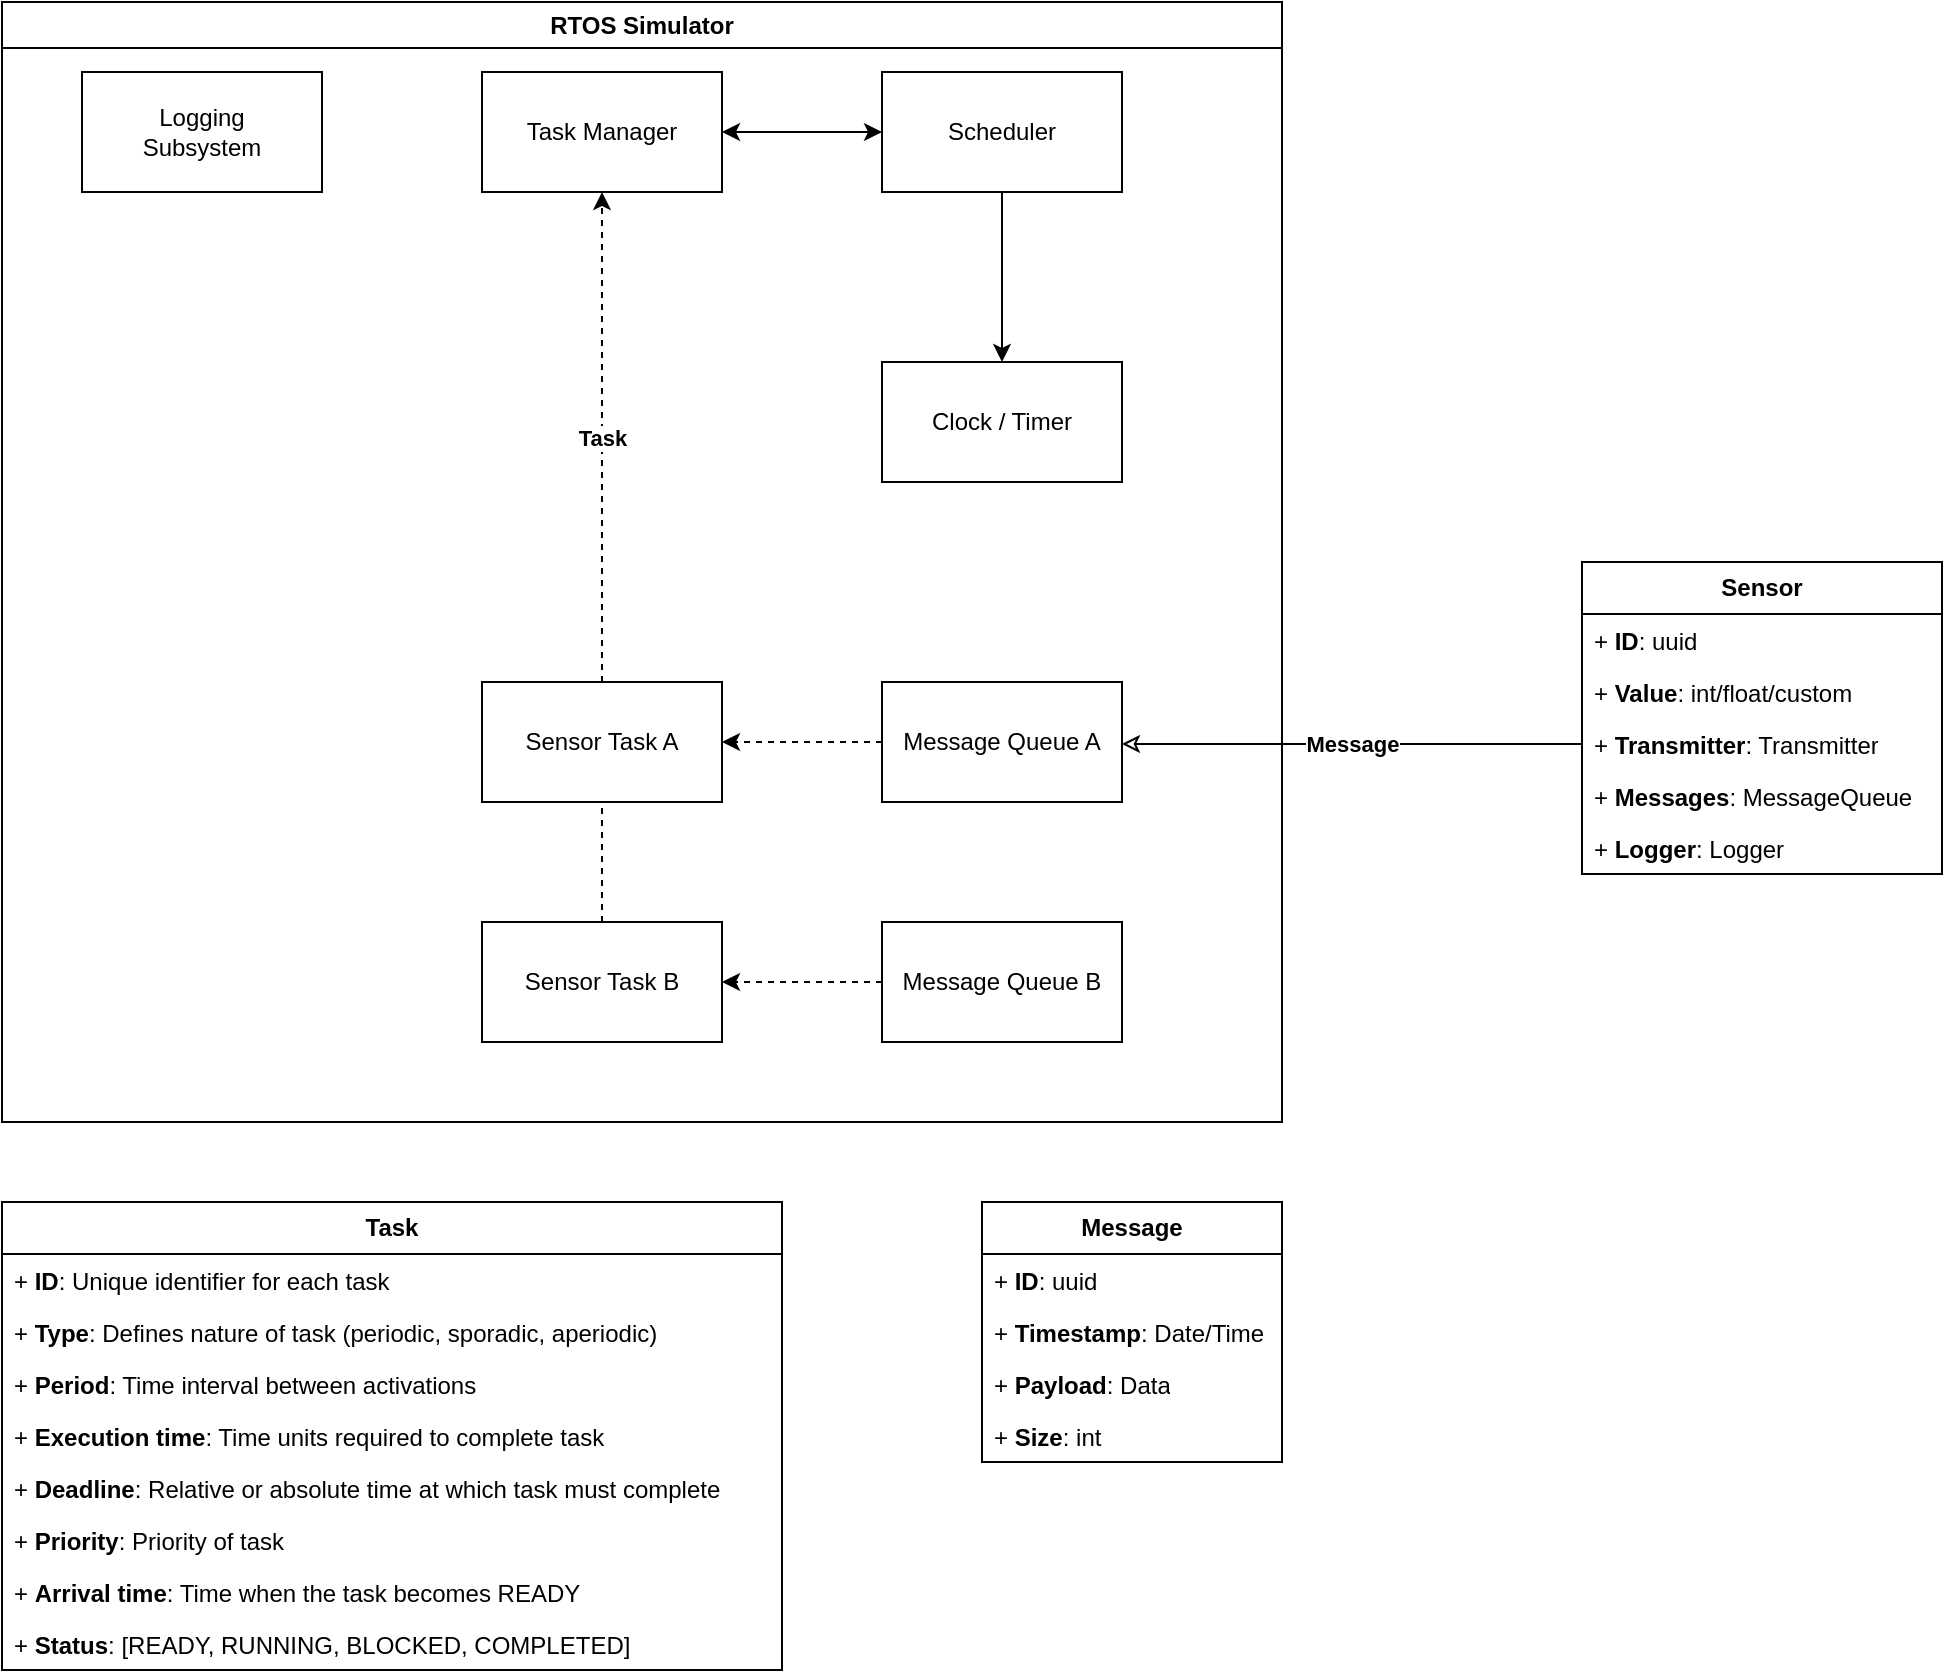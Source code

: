 <mxfile version="26.0.16">
  <diagram name="Page-1" id="EvJ6R9cFDd4Ia9LH-PfB">
    <mxGraphModel dx="1562" dy="1038" grid="1" gridSize="10" guides="1" tooltips="1" connect="1" arrows="1" fold="1" page="1" pageScale="1" pageWidth="1100" pageHeight="850" math="0" shadow="0">
      <root>
        <mxCell id="0" />
        <mxCell id="1" parent="0" />
        <mxCell id="rmXd2HP0paKcIJOTQnBb-1" value="&lt;b&gt;Sensor&lt;/b&gt;" style="swimlane;fontStyle=0;childLayout=stackLayout;horizontal=1;startSize=26;fillColor=none;horizontalStack=0;resizeParent=1;resizeParentMax=0;resizeLast=0;collapsible=1;marginBottom=0;whiteSpace=wrap;html=1;" parent="1" vertex="1">
          <mxGeometry x="910" y="400" width="180" height="156" as="geometry" />
        </mxCell>
        <mxCell id="rmXd2HP0paKcIJOTQnBb-2" value="+ &lt;b&gt;ID&lt;/b&gt;: uuid" style="text;strokeColor=none;fillColor=none;align=left;verticalAlign=top;spacingLeft=4;spacingRight=4;overflow=hidden;rotatable=0;points=[[0,0.5],[1,0.5]];portConstraint=eastwest;whiteSpace=wrap;html=1;" parent="rmXd2HP0paKcIJOTQnBb-1" vertex="1">
          <mxGeometry y="26" width="180" height="26" as="geometry" />
        </mxCell>
        <mxCell id="rmXd2HP0paKcIJOTQnBb-3" value="+ &lt;b&gt;Value&lt;/b&gt;: int/float/custom" style="text;strokeColor=none;fillColor=none;align=left;verticalAlign=top;spacingLeft=4;spacingRight=4;overflow=hidden;rotatable=0;points=[[0,0.5],[1,0.5]];portConstraint=eastwest;whiteSpace=wrap;html=1;" parent="rmXd2HP0paKcIJOTQnBb-1" vertex="1">
          <mxGeometry y="52" width="180" height="26" as="geometry" />
        </mxCell>
        <mxCell id="rmXd2HP0paKcIJOTQnBb-4" value="+ &lt;b&gt;Transmitter&lt;/b&gt;: Transmitter" style="text;strokeColor=none;fillColor=none;align=left;verticalAlign=top;spacingLeft=4;spacingRight=4;overflow=hidden;rotatable=0;points=[[0,0.5],[1,0.5]];portConstraint=eastwest;whiteSpace=wrap;html=1;" parent="rmXd2HP0paKcIJOTQnBb-1" vertex="1">
          <mxGeometry y="78" width="180" height="26" as="geometry" />
        </mxCell>
        <mxCell id="rmXd2HP0paKcIJOTQnBb-5" value="+ &lt;b&gt;Messages&lt;/b&gt;: MessageQueue" style="text;strokeColor=none;fillColor=none;align=left;verticalAlign=top;spacingLeft=4;spacingRight=4;overflow=hidden;rotatable=0;points=[[0,0.5],[1,0.5]];portConstraint=eastwest;whiteSpace=wrap;html=1;" parent="rmXd2HP0paKcIJOTQnBb-1" vertex="1">
          <mxGeometry y="104" width="180" height="26" as="geometry" />
        </mxCell>
        <mxCell id="rmXd2HP0paKcIJOTQnBb-6" value="+ &lt;b&gt;Logger&lt;/b&gt;: Logger" style="text;strokeColor=none;fillColor=none;align=left;verticalAlign=top;spacingLeft=4;spacingRight=4;overflow=hidden;rotatable=0;points=[[0,0.5],[1,0.5]];portConstraint=eastwest;whiteSpace=wrap;html=1;" parent="rmXd2HP0paKcIJOTQnBb-1" vertex="1">
          <mxGeometry y="130" width="180" height="26" as="geometry" />
        </mxCell>
        <mxCell id="LDWcUjGnwRGucsGz500y-1" value="RTOS Simulator" style="swimlane;whiteSpace=wrap;html=1;" vertex="1" parent="1">
          <mxGeometry x="120" y="120" width="640" height="560" as="geometry" />
        </mxCell>
        <mxCell id="LDWcUjGnwRGucsGz500y-2" style="edgeStyle=orthogonalEdgeStyle;rounded=0;orthogonalLoop=1;jettySize=auto;html=1;entryX=0;entryY=0.5;entryDx=0;entryDy=0;startArrow=classic;startFill=1;" edge="1" parent="LDWcUjGnwRGucsGz500y-1" source="LDWcUjGnwRGucsGz500y-3" target="LDWcUjGnwRGucsGz500y-5">
          <mxGeometry relative="1" as="geometry" />
        </mxCell>
        <mxCell id="LDWcUjGnwRGucsGz500y-3" value="Task Manager" style="rounded=0;whiteSpace=wrap;html=1;" vertex="1" parent="LDWcUjGnwRGucsGz500y-1">
          <mxGeometry x="240" y="35" width="120" height="60" as="geometry" />
        </mxCell>
        <mxCell id="LDWcUjGnwRGucsGz500y-4" style="edgeStyle=orthogonalEdgeStyle;rounded=0;orthogonalLoop=1;jettySize=auto;html=1;entryX=0.5;entryY=0;entryDx=0;entryDy=0;" edge="1" parent="LDWcUjGnwRGucsGz500y-1" source="LDWcUjGnwRGucsGz500y-5" target="LDWcUjGnwRGucsGz500y-6">
          <mxGeometry relative="1" as="geometry" />
        </mxCell>
        <mxCell id="LDWcUjGnwRGucsGz500y-5" value="Scheduler" style="rounded=0;whiteSpace=wrap;html=1;" vertex="1" parent="LDWcUjGnwRGucsGz500y-1">
          <mxGeometry x="440" y="35" width="120" height="60" as="geometry" />
        </mxCell>
        <mxCell id="LDWcUjGnwRGucsGz500y-6" value="Clock / Timer" style="rounded=0;whiteSpace=wrap;html=1;" vertex="1" parent="LDWcUjGnwRGucsGz500y-1">
          <mxGeometry x="440" y="180" width="120" height="60" as="geometry" />
        </mxCell>
        <mxCell id="LDWcUjGnwRGucsGz500y-7" value="Task" style="edgeStyle=orthogonalEdgeStyle;rounded=0;orthogonalLoop=1;jettySize=auto;html=1;entryX=0.5;entryY=1;entryDx=0;entryDy=0;dashed=1;fontStyle=1" edge="1" parent="LDWcUjGnwRGucsGz500y-1" source="LDWcUjGnwRGucsGz500y-8" target="LDWcUjGnwRGucsGz500y-3">
          <mxGeometry relative="1" as="geometry" />
        </mxCell>
        <mxCell id="LDWcUjGnwRGucsGz500y-8" value="Sensor Task A" style="rounded=0;whiteSpace=wrap;html=1;" vertex="1" parent="LDWcUjGnwRGucsGz500y-1">
          <mxGeometry x="240" y="340" width="120" height="60" as="geometry" />
        </mxCell>
        <mxCell id="LDWcUjGnwRGucsGz500y-9" style="edgeStyle=orthogonalEdgeStyle;rounded=0;orthogonalLoop=1;jettySize=auto;html=1;entryX=0.5;entryY=1;entryDx=0;entryDy=0;endArrow=none;startFill=0;dashed=1;" edge="1" parent="LDWcUjGnwRGucsGz500y-1" source="LDWcUjGnwRGucsGz500y-10" target="LDWcUjGnwRGucsGz500y-8">
          <mxGeometry relative="1" as="geometry" />
        </mxCell>
        <mxCell id="LDWcUjGnwRGucsGz500y-10" value="Sensor Task B" style="rounded=0;whiteSpace=wrap;html=1;" vertex="1" parent="LDWcUjGnwRGucsGz500y-1">
          <mxGeometry x="240" y="460" width="120" height="60" as="geometry" />
        </mxCell>
        <mxCell id="LDWcUjGnwRGucsGz500y-11" style="edgeStyle=orthogonalEdgeStyle;rounded=0;orthogonalLoop=1;jettySize=auto;html=1;entryX=1;entryY=0.5;entryDx=0;entryDy=0;dashed=1;" edge="1" parent="LDWcUjGnwRGucsGz500y-1" source="LDWcUjGnwRGucsGz500y-12" target="LDWcUjGnwRGucsGz500y-8">
          <mxGeometry relative="1" as="geometry" />
        </mxCell>
        <mxCell id="LDWcUjGnwRGucsGz500y-12" value="Message Queue A" style="rounded=0;whiteSpace=wrap;html=1;" vertex="1" parent="LDWcUjGnwRGucsGz500y-1">
          <mxGeometry x="440" y="340" width="120" height="60" as="geometry" />
        </mxCell>
        <mxCell id="LDWcUjGnwRGucsGz500y-13" style="edgeStyle=orthogonalEdgeStyle;rounded=0;orthogonalLoop=1;jettySize=auto;html=1;entryX=1;entryY=0.5;entryDx=0;entryDy=0;dashed=1;" edge="1" parent="LDWcUjGnwRGucsGz500y-1" source="LDWcUjGnwRGucsGz500y-14" target="LDWcUjGnwRGucsGz500y-10">
          <mxGeometry relative="1" as="geometry" />
        </mxCell>
        <mxCell id="LDWcUjGnwRGucsGz500y-14" value="Message Queue B" style="rounded=0;whiteSpace=wrap;html=1;" vertex="1" parent="LDWcUjGnwRGucsGz500y-1">
          <mxGeometry x="440" y="460" width="120" height="60" as="geometry" />
        </mxCell>
        <mxCell id="LDWcUjGnwRGucsGz500y-15" value="Logging&lt;div&gt;Subsystem&lt;/div&gt;" style="rounded=0;whiteSpace=wrap;html=1;" vertex="1" parent="LDWcUjGnwRGucsGz500y-1">
          <mxGeometry x="40" y="35" width="120" height="60" as="geometry" />
        </mxCell>
        <mxCell id="LDWcUjGnwRGucsGz500y-16" value="Message" style="edgeStyle=orthogonalEdgeStyle;rounded=0;orthogonalLoop=1;jettySize=auto;html=1;entryX=0;entryY=0.5;entryDx=0;entryDy=0;startArrow=classic;startFill=0;endArrow=none;fontStyle=1" edge="1" parent="1" source="LDWcUjGnwRGucsGz500y-12" target="rmXd2HP0paKcIJOTQnBb-4">
          <mxGeometry relative="1" as="geometry">
            <Array as="points">
              <mxPoint x="800" y="491" />
              <mxPoint x="800" y="491" />
            </Array>
          </mxGeometry>
        </mxCell>
        <mxCell id="LDWcUjGnwRGucsGz500y-17" value="&lt;b&gt;Message&lt;/b&gt;" style="swimlane;fontStyle=0;childLayout=stackLayout;horizontal=1;startSize=26;fillColor=none;horizontalStack=0;resizeParent=1;resizeParentMax=0;resizeLast=0;collapsible=1;marginBottom=0;whiteSpace=wrap;html=1;" vertex="1" parent="1">
          <mxGeometry x="610" y="720" width="150" height="130" as="geometry" />
        </mxCell>
        <mxCell id="LDWcUjGnwRGucsGz500y-18" value="+ &lt;b&gt;ID&lt;/b&gt;: uuid" style="text;strokeColor=none;fillColor=none;align=left;verticalAlign=top;spacingLeft=4;spacingRight=4;overflow=hidden;rotatable=0;points=[[0,0.5],[1,0.5]];portConstraint=eastwest;whiteSpace=wrap;html=1;" vertex="1" parent="LDWcUjGnwRGucsGz500y-17">
          <mxGeometry y="26" width="150" height="26" as="geometry" />
        </mxCell>
        <mxCell id="LDWcUjGnwRGucsGz500y-19" value="+ &lt;b&gt;Timestamp&lt;/b&gt;: Date/Time" style="text;strokeColor=none;fillColor=none;align=left;verticalAlign=top;spacingLeft=4;spacingRight=4;overflow=hidden;rotatable=0;points=[[0,0.5],[1,0.5]];portConstraint=eastwest;whiteSpace=wrap;html=1;" vertex="1" parent="LDWcUjGnwRGucsGz500y-17">
          <mxGeometry y="52" width="150" height="26" as="geometry" />
        </mxCell>
        <mxCell id="LDWcUjGnwRGucsGz500y-20" value="+ &lt;b&gt;Payload&lt;/b&gt;: Data" style="text;strokeColor=none;fillColor=none;align=left;verticalAlign=top;spacingLeft=4;spacingRight=4;overflow=hidden;rotatable=0;points=[[0,0.5],[1,0.5]];portConstraint=eastwest;whiteSpace=wrap;html=1;" vertex="1" parent="LDWcUjGnwRGucsGz500y-17">
          <mxGeometry y="78" width="150" height="26" as="geometry" />
        </mxCell>
        <mxCell id="LDWcUjGnwRGucsGz500y-21" value="+ &lt;b&gt;Size&lt;/b&gt;: int" style="text;strokeColor=none;fillColor=none;align=left;verticalAlign=top;spacingLeft=4;spacingRight=4;overflow=hidden;rotatable=0;points=[[0,0.5],[1,0.5]];portConstraint=eastwest;whiteSpace=wrap;html=1;" vertex="1" parent="LDWcUjGnwRGucsGz500y-17">
          <mxGeometry y="104" width="150" height="26" as="geometry" />
        </mxCell>
        <mxCell id="LDWcUjGnwRGucsGz500y-22" value="&lt;b&gt;Task&lt;/b&gt;" style="swimlane;fontStyle=0;childLayout=stackLayout;horizontal=1;startSize=26;fillColor=none;horizontalStack=0;resizeParent=1;resizeParentMax=0;resizeLast=0;collapsible=1;marginBottom=0;whiteSpace=wrap;html=1;" vertex="1" parent="1">
          <mxGeometry x="120" y="720" width="390" height="234" as="geometry" />
        </mxCell>
        <mxCell id="LDWcUjGnwRGucsGz500y-23" value="+ &lt;b&gt;ID&lt;/b&gt;: Unique identifier for each task" style="text;strokeColor=none;fillColor=none;align=left;verticalAlign=top;spacingLeft=4;spacingRight=4;overflow=hidden;rotatable=0;points=[[0,0.5],[1,0.5]];portConstraint=eastwest;whiteSpace=wrap;html=1;" vertex="1" parent="LDWcUjGnwRGucsGz500y-22">
          <mxGeometry y="26" width="390" height="26" as="geometry" />
        </mxCell>
        <mxCell id="LDWcUjGnwRGucsGz500y-24" value="+ &lt;b&gt;Type&lt;/b&gt;: Defines nature of task (periodic, sporadic, aperiodic)" style="text;strokeColor=none;fillColor=none;align=left;verticalAlign=top;spacingLeft=4;spacingRight=4;overflow=hidden;rotatable=0;points=[[0,0.5],[1,0.5]];portConstraint=eastwest;whiteSpace=wrap;html=1;" vertex="1" parent="LDWcUjGnwRGucsGz500y-22">
          <mxGeometry y="52" width="390" height="26" as="geometry" />
        </mxCell>
        <mxCell id="LDWcUjGnwRGucsGz500y-25" value="+ &lt;b&gt;Period&lt;/b&gt;: Time interval between activations" style="text;strokeColor=none;fillColor=none;align=left;verticalAlign=top;spacingLeft=4;spacingRight=4;overflow=hidden;rotatable=0;points=[[0,0.5],[1,0.5]];portConstraint=eastwest;whiteSpace=wrap;html=1;" vertex="1" parent="LDWcUjGnwRGucsGz500y-22">
          <mxGeometry y="78" width="390" height="26" as="geometry" />
        </mxCell>
        <mxCell id="LDWcUjGnwRGucsGz500y-26" value="+ &lt;b&gt;Execution time&lt;/b&gt;: Time units required to complete task" style="text;strokeColor=none;fillColor=none;align=left;verticalAlign=top;spacingLeft=4;spacingRight=4;overflow=hidden;rotatable=0;points=[[0,0.5],[1,0.5]];portConstraint=eastwest;whiteSpace=wrap;html=1;" vertex="1" parent="LDWcUjGnwRGucsGz500y-22">
          <mxGeometry y="104" width="390" height="26" as="geometry" />
        </mxCell>
        <mxCell id="LDWcUjGnwRGucsGz500y-27" value="+ &lt;b&gt;Deadline&lt;/b&gt;: Relative or absolute time at which task must complete" style="text;strokeColor=none;fillColor=none;align=left;verticalAlign=top;spacingLeft=4;spacingRight=4;overflow=hidden;rotatable=0;points=[[0,0.5],[1,0.5]];portConstraint=eastwest;whiteSpace=wrap;html=1;" vertex="1" parent="LDWcUjGnwRGucsGz500y-22">
          <mxGeometry y="130" width="390" height="26" as="geometry" />
        </mxCell>
        <mxCell id="LDWcUjGnwRGucsGz500y-28" value="+ &lt;b&gt;Priority&lt;/b&gt;: Priority of task" style="text;strokeColor=none;fillColor=none;align=left;verticalAlign=top;spacingLeft=4;spacingRight=4;overflow=hidden;rotatable=0;points=[[0,0.5],[1,0.5]];portConstraint=eastwest;whiteSpace=wrap;html=1;" vertex="1" parent="LDWcUjGnwRGucsGz500y-22">
          <mxGeometry y="156" width="390" height="26" as="geometry" />
        </mxCell>
        <mxCell id="LDWcUjGnwRGucsGz500y-29" value="+ &lt;b&gt;Arrival time&lt;/b&gt;: Time when the task becomes READY" style="text;strokeColor=none;fillColor=none;align=left;verticalAlign=top;spacingLeft=4;spacingRight=4;overflow=hidden;rotatable=0;points=[[0,0.5],[1,0.5]];portConstraint=eastwest;whiteSpace=wrap;html=1;" vertex="1" parent="LDWcUjGnwRGucsGz500y-22">
          <mxGeometry y="182" width="390" height="26" as="geometry" />
        </mxCell>
        <mxCell id="LDWcUjGnwRGucsGz500y-30" value="+ &lt;b&gt;Status&lt;/b&gt;: [READY, RUNNING, BLOCKED, COMPLETED]" style="text;strokeColor=none;fillColor=none;align=left;verticalAlign=top;spacingLeft=4;spacingRight=4;overflow=hidden;rotatable=0;points=[[0,0.5],[1,0.5]];portConstraint=eastwest;whiteSpace=wrap;html=1;" vertex="1" parent="LDWcUjGnwRGucsGz500y-22">
          <mxGeometry y="208" width="390" height="26" as="geometry" />
        </mxCell>
      </root>
    </mxGraphModel>
  </diagram>
</mxfile>
